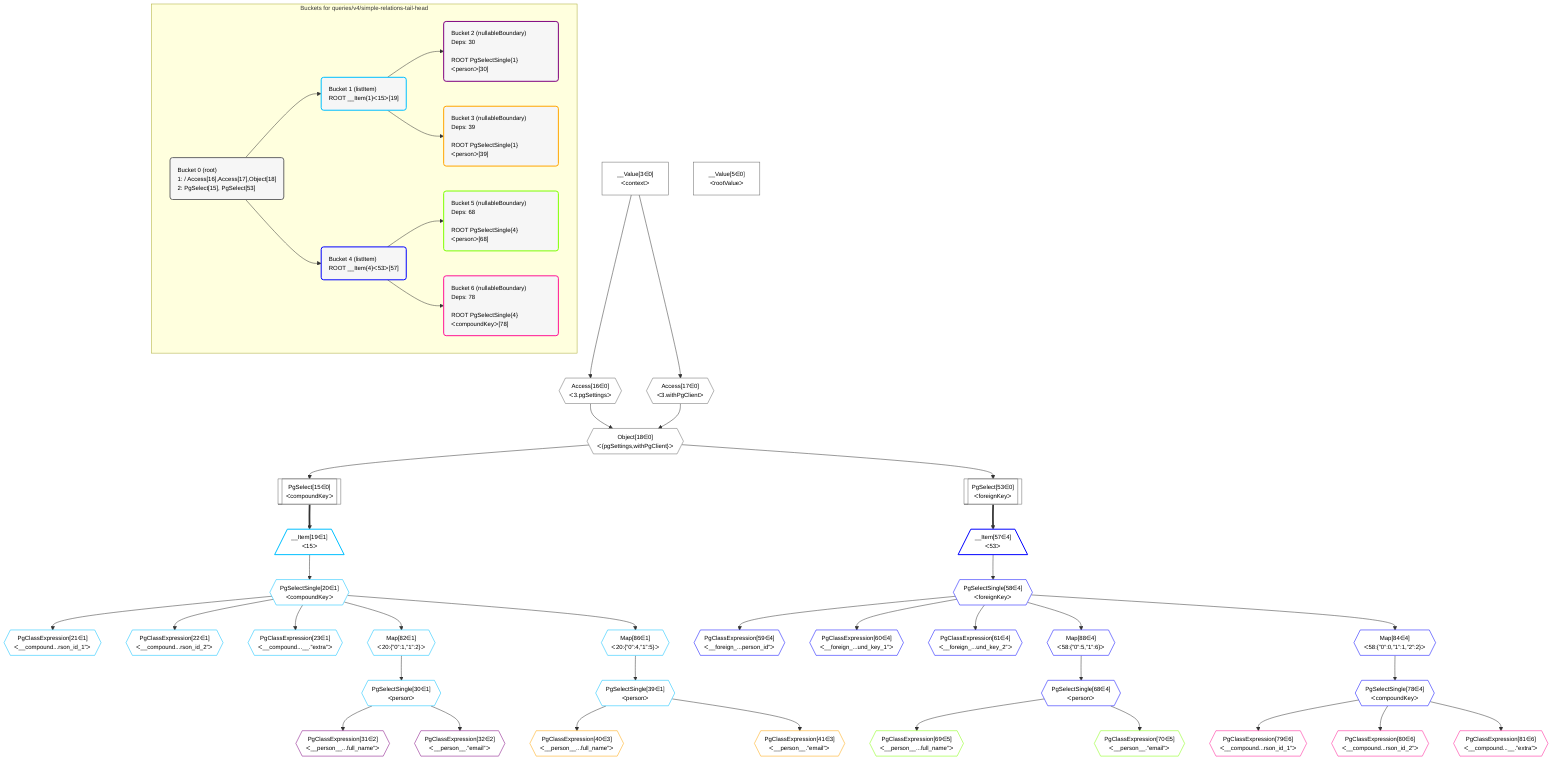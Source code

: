%%{init: {'themeVariables': { 'fontSize': '12px'}}}%%
graph TD
    classDef path fill:#eee,stroke:#000,color:#000
    classDef plan fill:#fff,stroke-width:1px,color:#000
    classDef itemplan fill:#fff,stroke-width:2px,color:#000
    classDef unbatchedplan fill:#dff,stroke-width:1px,color:#000
    classDef sideeffectplan fill:#fcc,stroke-width:2px,color:#000
    classDef bucket fill:#f6f6f6,color:#000,stroke-width:2px,text-align:left


    %% define steps
    __Value3["__Value[3∈0]<br />ᐸcontextᐳ"]:::plan
    __Value5["__Value[5∈0]<br />ᐸrootValueᐳ"]:::plan
    Access16{{"Access[16∈0]<br />ᐸ3.pgSettingsᐳ"}}:::plan
    Access17{{"Access[17∈0]<br />ᐸ3.withPgClientᐳ"}}:::plan
    Object18{{"Object[18∈0]<br />ᐸ{pgSettings,withPgClient}ᐳ"}}:::plan
    PgSelect15[["PgSelect[15∈0]<br />ᐸcompoundKeyᐳ"]]:::plan
    __Item19[/"__Item[19∈1]<br />ᐸ15ᐳ"\]:::itemplan
    PgSelectSingle20{{"PgSelectSingle[20∈1]<br />ᐸcompoundKeyᐳ"}}:::plan
    PgClassExpression21{{"PgClassExpression[21∈1]<br />ᐸ__compound...rson_id_1”ᐳ"}}:::plan
    PgClassExpression22{{"PgClassExpression[22∈1]<br />ᐸ__compound...rson_id_2”ᐳ"}}:::plan
    PgClassExpression23{{"PgClassExpression[23∈1]<br />ᐸ__compound...__.”extra”ᐳ"}}:::plan
    Map82{{"Map[82∈1]<br />ᐸ20:{”0”:1,”1”:2}ᐳ"}}:::plan
    PgSelectSingle30{{"PgSelectSingle[30∈1]<br />ᐸpersonᐳ"}}:::plan
    PgClassExpression31{{"PgClassExpression[31∈2]<br />ᐸ__person__...full_name”ᐳ"}}:::plan
    PgClassExpression32{{"PgClassExpression[32∈2]<br />ᐸ__person__.”email”ᐳ"}}:::plan
    Map86{{"Map[86∈1]<br />ᐸ20:{”0”:4,”1”:5}ᐳ"}}:::plan
    PgSelectSingle39{{"PgSelectSingle[39∈1]<br />ᐸpersonᐳ"}}:::plan
    PgClassExpression40{{"PgClassExpression[40∈3]<br />ᐸ__person__...full_name”ᐳ"}}:::plan
    PgClassExpression41{{"PgClassExpression[41∈3]<br />ᐸ__person__.”email”ᐳ"}}:::plan
    PgSelect53[["PgSelect[53∈0]<br />ᐸforeignKeyᐳ"]]:::plan
    __Item57[/"__Item[57∈4]<br />ᐸ53ᐳ"\]:::itemplan
    PgSelectSingle58{{"PgSelectSingle[58∈4]<br />ᐸforeignKeyᐳ"}}:::plan
    PgClassExpression59{{"PgClassExpression[59∈4]<br />ᐸ__foreign_...person_id”ᐳ"}}:::plan
    PgClassExpression60{{"PgClassExpression[60∈4]<br />ᐸ__foreign_...und_key_1”ᐳ"}}:::plan
    PgClassExpression61{{"PgClassExpression[61∈4]<br />ᐸ__foreign_...und_key_2”ᐳ"}}:::plan
    Map88{{"Map[88∈4]<br />ᐸ58:{”0”:5,”1”:6}ᐳ"}}:::plan
    PgSelectSingle68{{"PgSelectSingle[68∈4]<br />ᐸpersonᐳ"}}:::plan
    PgClassExpression69{{"PgClassExpression[69∈5]<br />ᐸ__person__...full_name”ᐳ"}}:::plan
    PgClassExpression70{{"PgClassExpression[70∈5]<br />ᐸ__person__.”email”ᐳ"}}:::plan
    Map84{{"Map[84∈4]<br />ᐸ58:{”0”:0,”1”:1,”2”:2}ᐳ"}}:::plan
    PgSelectSingle78{{"PgSelectSingle[78∈4]<br />ᐸcompoundKeyᐳ"}}:::plan
    PgClassExpression79{{"PgClassExpression[79∈6]<br />ᐸ__compound...rson_id_1”ᐳ"}}:::plan
    PgClassExpression80{{"PgClassExpression[80∈6]<br />ᐸ__compound...rson_id_2”ᐳ"}}:::plan
    PgClassExpression81{{"PgClassExpression[81∈6]<br />ᐸ__compound...__.”extra”ᐳ"}}:::plan

    %% plan dependencies
    __Value3 --> Access16
    __Value3 --> Access17
    Access16 & Access17 --> Object18
    Object18 --> PgSelect15
    PgSelect15 ==> __Item19
    __Item19 --> PgSelectSingle20
    PgSelectSingle20 --> PgClassExpression21
    PgSelectSingle20 --> PgClassExpression22
    PgSelectSingle20 --> PgClassExpression23
    PgSelectSingle20 --> Map82
    Map82 --> PgSelectSingle30
    PgSelectSingle30 --> PgClassExpression31
    PgSelectSingle30 --> PgClassExpression32
    PgSelectSingle20 --> Map86
    Map86 --> PgSelectSingle39
    PgSelectSingle39 --> PgClassExpression40
    PgSelectSingle39 --> PgClassExpression41
    Object18 --> PgSelect53
    PgSelect53 ==> __Item57
    __Item57 --> PgSelectSingle58
    PgSelectSingle58 --> PgClassExpression59
    PgSelectSingle58 --> PgClassExpression60
    PgSelectSingle58 --> PgClassExpression61
    PgSelectSingle58 --> Map88
    Map88 --> PgSelectSingle68
    PgSelectSingle68 --> PgClassExpression69
    PgSelectSingle68 --> PgClassExpression70
    PgSelectSingle58 --> Map84
    Map84 --> PgSelectSingle78
    PgSelectSingle78 --> PgClassExpression79
    PgSelectSingle78 --> PgClassExpression80
    PgSelectSingle78 --> PgClassExpression81

    subgraph "Buckets for queries/v4/simple-relations-tail-head"
    Bucket0("Bucket 0 (root)<br />1:  / Access[16],Access[17],Object[18]<br />2: PgSelect[15], PgSelect[53]"):::bucket
    classDef bucket0 stroke:#696969
    class Bucket0,__Value3,__Value5,PgSelect15,Access16,Access17,Object18,PgSelect53 bucket0
    Bucket1("Bucket 1 (listItem)<br />ROOT __Item{1}ᐸ15ᐳ[19]"):::bucket
    classDef bucket1 stroke:#00bfff
    class Bucket1,__Item19,PgSelectSingle20,PgClassExpression21,PgClassExpression22,PgClassExpression23,PgSelectSingle30,PgSelectSingle39,Map82,Map86 bucket1
    Bucket2("Bucket 2 (nullableBoundary)<br />Deps: 30<br /><br />ROOT PgSelectSingle{1}ᐸpersonᐳ[30]"):::bucket
    classDef bucket2 stroke:#7f007f
    class Bucket2,PgClassExpression31,PgClassExpression32 bucket2
    Bucket3("Bucket 3 (nullableBoundary)<br />Deps: 39<br /><br />ROOT PgSelectSingle{1}ᐸpersonᐳ[39]"):::bucket
    classDef bucket3 stroke:#ffa500
    class Bucket3,PgClassExpression40,PgClassExpression41 bucket3
    Bucket4("Bucket 4 (listItem)<br />ROOT __Item{4}ᐸ53ᐳ[57]"):::bucket
    classDef bucket4 stroke:#0000ff
    class Bucket4,__Item57,PgSelectSingle58,PgClassExpression59,PgClassExpression60,PgClassExpression61,PgSelectSingle68,PgSelectSingle78,Map84,Map88 bucket4
    Bucket5("Bucket 5 (nullableBoundary)<br />Deps: 68<br /><br />ROOT PgSelectSingle{4}ᐸpersonᐳ[68]"):::bucket
    classDef bucket5 stroke:#7fff00
    class Bucket5,PgClassExpression69,PgClassExpression70 bucket5
    Bucket6("Bucket 6 (nullableBoundary)<br />Deps: 78<br /><br />ROOT PgSelectSingle{4}ᐸcompoundKeyᐳ[78]"):::bucket
    classDef bucket6 stroke:#ff1493
    class Bucket6,PgClassExpression79,PgClassExpression80,PgClassExpression81 bucket6
    Bucket0 --> Bucket1 & Bucket4
    Bucket1 --> Bucket2 & Bucket3
    Bucket4 --> Bucket5 & Bucket6
    end